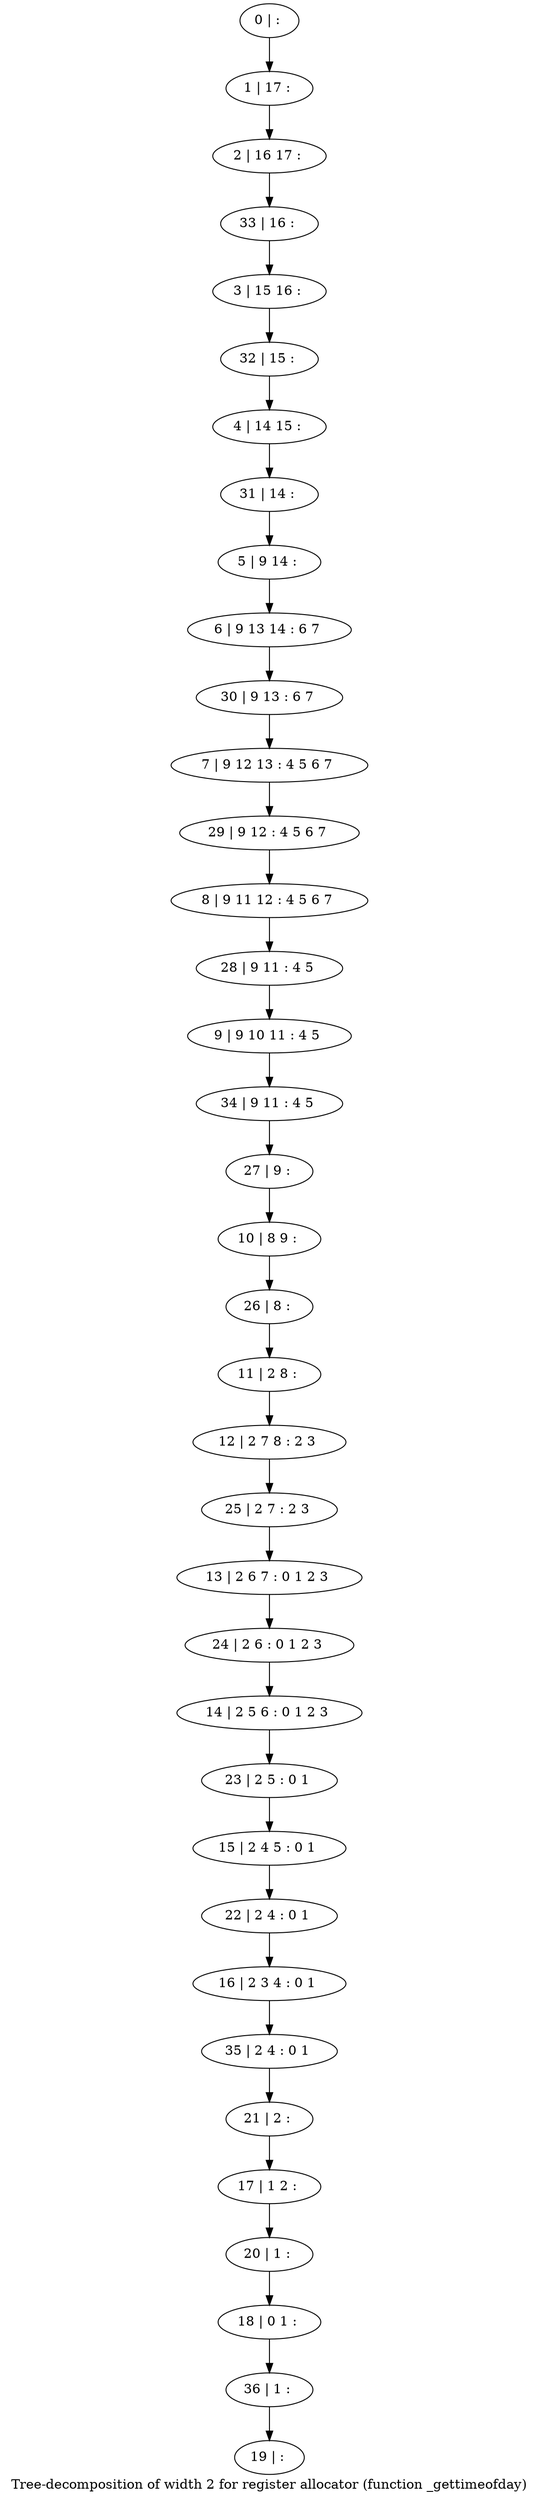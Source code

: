 digraph G {
graph [label="Tree-decomposition of width 2 for register allocator (function _gettimeofday)"]
0[label="0 | : "];
1[label="1 | 17 : "];
2[label="2 | 16 17 : "];
3[label="3 | 15 16 : "];
4[label="4 | 14 15 : "];
5[label="5 | 9 14 : "];
6[label="6 | 9 13 14 : 6 7 "];
7[label="7 | 9 12 13 : 4 5 6 7 "];
8[label="8 | 9 11 12 : 4 5 6 7 "];
9[label="9 | 9 10 11 : 4 5 "];
10[label="10 | 8 9 : "];
11[label="11 | 2 8 : "];
12[label="12 | 2 7 8 : 2 3 "];
13[label="13 | 2 6 7 : 0 1 2 3 "];
14[label="14 | 2 5 6 : 0 1 2 3 "];
15[label="15 | 2 4 5 : 0 1 "];
16[label="16 | 2 3 4 : 0 1 "];
17[label="17 | 1 2 : "];
18[label="18 | 0 1 : "];
19[label="19 | : "];
20[label="20 | 1 : "];
21[label="21 | 2 : "];
22[label="22 | 2 4 : 0 1 "];
23[label="23 | 2 5 : 0 1 "];
24[label="24 | 2 6 : 0 1 2 3 "];
25[label="25 | 2 7 : 2 3 "];
26[label="26 | 8 : "];
27[label="27 | 9 : "];
28[label="28 | 9 11 : 4 5 "];
29[label="29 | 9 12 : 4 5 6 7 "];
30[label="30 | 9 13 : 6 7 "];
31[label="31 | 14 : "];
32[label="32 | 15 : "];
33[label="33 | 16 : "];
34[label="34 | 9 11 : 4 5 "];
35[label="35 | 2 4 : 0 1 "];
36[label="36 | 1 : "];
0->1 ;
1->2 ;
5->6 ;
11->12 ;
20->18 ;
17->20 ;
21->17 ;
22->16 ;
15->22 ;
23->15 ;
14->23 ;
24->14 ;
13->24 ;
25->13 ;
12->25 ;
26->11 ;
10->26 ;
27->10 ;
28->9 ;
8->28 ;
29->8 ;
7->29 ;
30->7 ;
6->30 ;
31->5 ;
4->31 ;
32->4 ;
3->32 ;
33->3 ;
2->33 ;
34->27 ;
9->34 ;
35->21 ;
16->35 ;
36->19 ;
18->36 ;
}
